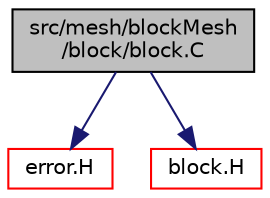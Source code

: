 digraph "src/mesh/blockMesh/block/block.C"
{
  bgcolor="transparent";
  edge [fontname="Helvetica",fontsize="10",labelfontname="Helvetica",labelfontsize="10"];
  node [fontname="Helvetica",fontsize="10",shape=record];
  Node0 [label="src/mesh/blockMesh\l/block/block.C",height=0.2,width=0.4,color="black", fillcolor="grey75", style="filled", fontcolor="black"];
  Node0 -> Node1 [color="midnightblue",fontsize="10",style="solid",fontname="Helvetica"];
  Node1 [label="error.H",height=0.2,width=0.4,color="red",URL="$a09629.html"];
  Node0 -> Node46 [color="midnightblue",fontsize="10",style="solid",fontname="Helvetica"];
  Node46 [label="block.H",height=0.2,width=0.4,color="red",URL="$a07520.html"];
}
